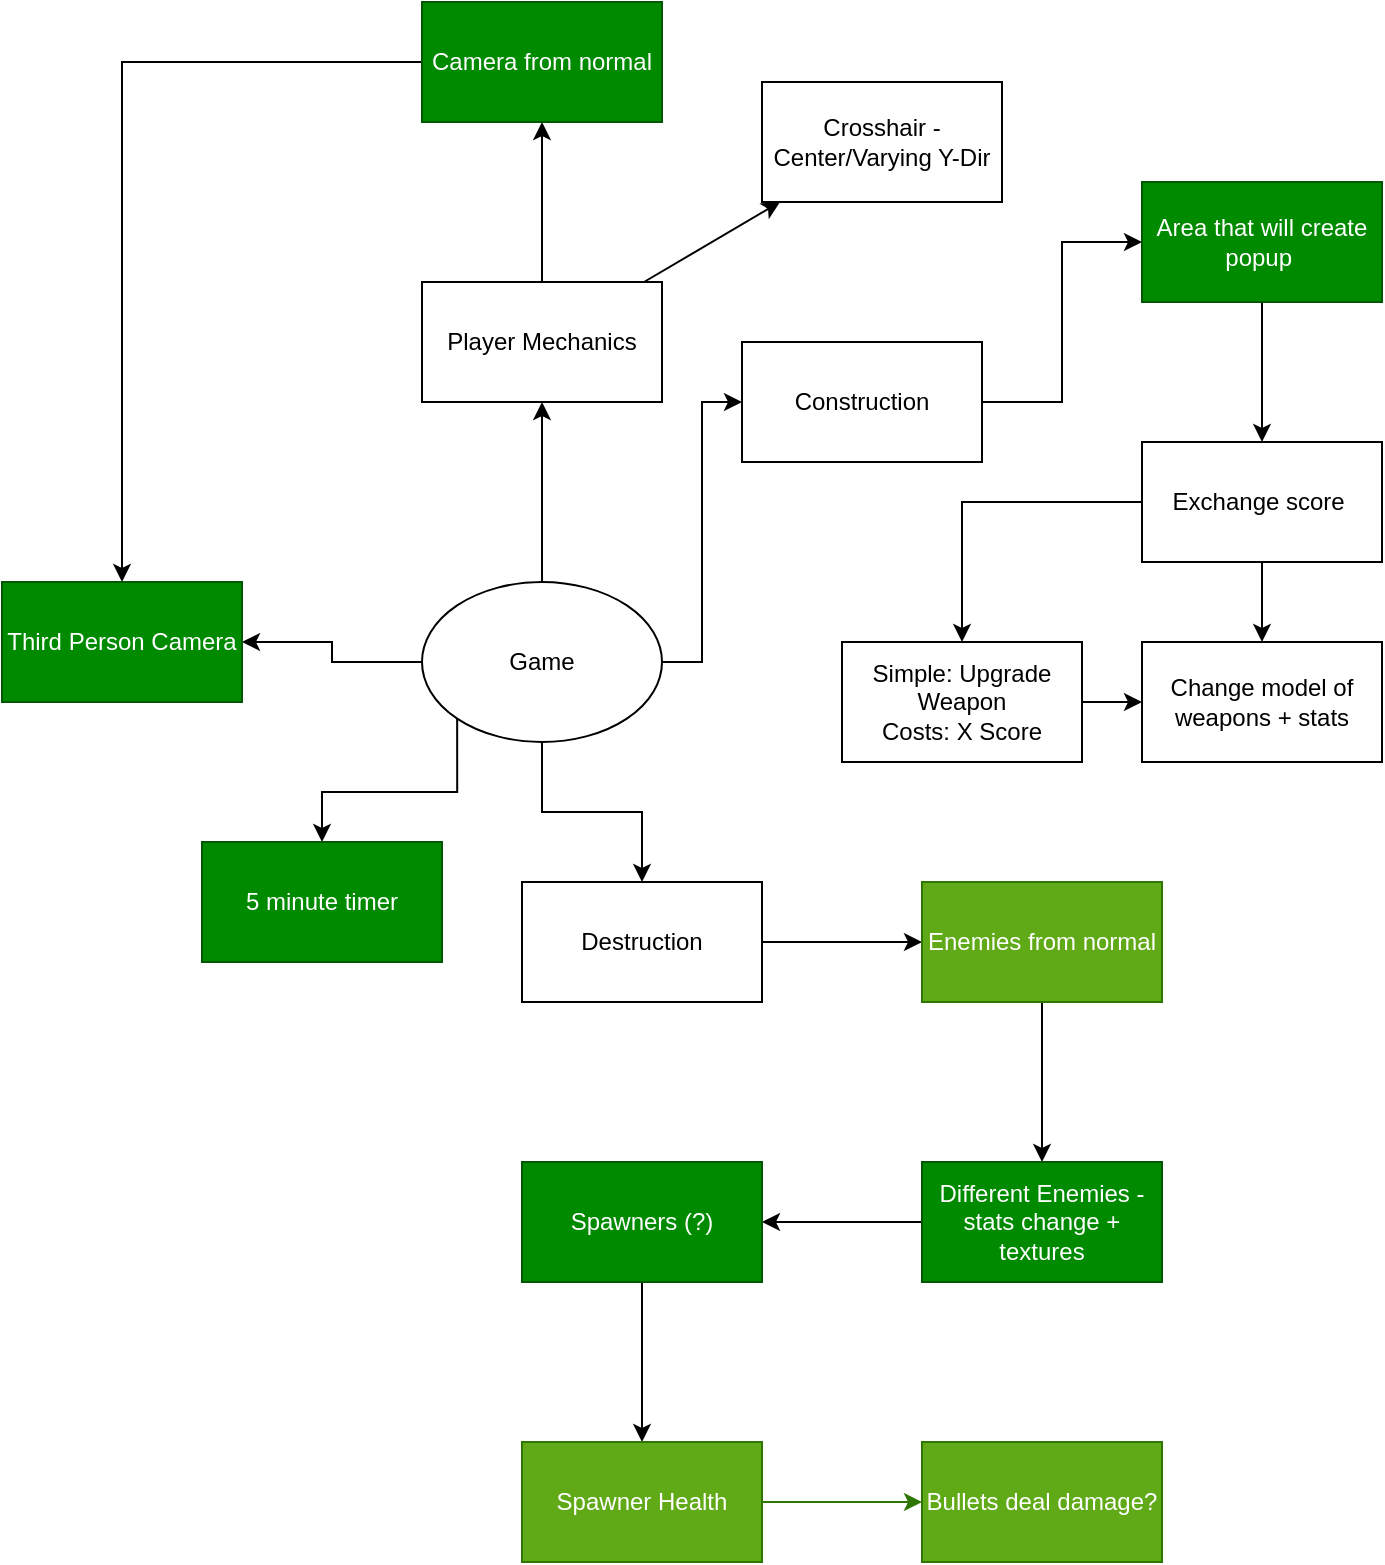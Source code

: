 <mxfile>
    <diagram id="kcmYx8jYG1bQjOmmWPQF" name="Page-1">
        <mxGraphModel dx="718" dy="649" grid="1" gridSize="10" guides="1" tooltips="1" connect="1" arrows="1" fold="1" page="1" pageScale="1" pageWidth="827" pageHeight="1169" math="0" shadow="0">
            <root>
                <mxCell id="0"/>
                <mxCell id="1" parent="0"/>
                <mxCell id="ULhdNvaB751RERzAlYHW-3" value="" style="edgeStyle=orthogonalEdgeStyle;rounded=0;orthogonalLoop=1;jettySize=auto;html=1;" parent="1" source="ULhdNvaB751RERzAlYHW-1" target="ULhdNvaB751RERzAlYHW-2" edge="1">
                    <mxGeometry relative="1" as="geometry"/>
                </mxCell>
                <mxCell id="ULhdNvaB751RERzAlYHW-8" style="edgeStyle=orthogonalEdgeStyle;rounded=0;orthogonalLoop=1;jettySize=auto;html=1;entryX=0;entryY=0.5;entryDx=0;entryDy=0;" parent="1" source="ULhdNvaB751RERzAlYHW-1" target="ULhdNvaB751RERzAlYHW-7" edge="1">
                    <mxGeometry relative="1" as="geometry"/>
                </mxCell>
                <mxCell id="ULhdNvaB751RERzAlYHW-12" style="edgeStyle=orthogonalEdgeStyle;rounded=0;orthogonalLoop=1;jettySize=auto;html=1;entryX=0.5;entryY=0;entryDx=0;entryDy=0;" parent="1" source="ULhdNvaB751RERzAlYHW-1" target="ULhdNvaB751RERzAlYHW-11" edge="1">
                    <mxGeometry relative="1" as="geometry"/>
                </mxCell>
                <mxCell id="ULhdNvaB751RERzAlYHW-20" style="edgeStyle=orthogonalEdgeStyle;rounded=0;orthogonalLoop=1;jettySize=auto;html=1;" parent="1" source="ULhdNvaB751RERzAlYHW-1" target="ULhdNvaB751RERzAlYHW-19" edge="1">
                    <mxGeometry relative="1" as="geometry"/>
                </mxCell>
                <mxCell id="4uJZ2FgU7lcf-rftahWC-5" style="edgeStyle=orthogonalEdgeStyle;rounded=0;orthogonalLoop=1;jettySize=auto;html=1;exitX=0;exitY=1;exitDx=0;exitDy=0;entryX=0.5;entryY=0;entryDx=0;entryDy=0;" parent="1" source="ULhdNvaB751RERzAlYHW-1" target="4uJZ2FgU7lcf-rftahWC-6" edge="1">
                    <mxGeometry relative="1" as="geometry">
                        <mxPoint x="320" y="400" as="targetPoint"/>
                    </mxGeometry>
                </mxCell>
                <mxCell id="ULhdNvaB751RERzAlYHW-1" value="Game" style="ellipse;whiteSpace=wrap;html=1;" parent="1" vertex="1">
                    <mxGeometry x="340" y="290" width="120" height="80" as="geometry"/>
                </mxCell>
                <mxCell id="ULhdNvaB751RERzAlYHW-5" value="" style="edgeStyle=orthogonalEdgeStyle;rounded=0;orthogonalLoop=1;jettySize=auto;html=1;" parent="1" source="ULhdNvaB751RERzAlYHW-2" target="ULhdNvaB751RERzAlYHW-4" edge="1">
                    <mxGeometry relative="1" as="geometry"/>
                </mxCell>
                <mxCell id="3" value="" style="edgeStyle=none;html=1;" edge="1" parent="1" source="ULhdNvaB751RERzAlYHW-2" target="2">
                    <mxGeometry relative="1" as="geometry"/>
                </mxCell>
                <mxCell id="ULhdNvaB751RERzAlYHW-2" value="Player Mechanics" style="whiteSpace=wrap;html=1;" parent="1" vertex="1">
                    <mxGeometry x="340" y="140" width="120" height="60" as="geometry"/>
                </mxCell>
                <mxCell id="ULhdNvaB751RERzAlYHW-21" style="edgeStyle=orthogonalEdgeStyle;rounded=0;orthogonalLoop=1;jettySize=auto;html=1;entryX=0.5;entryY=0;entryDx=0;entryDy=0;" parent="1" source="ULhdNvaB751RERzAlYHW-4" target="ULhdNvaB751RERzAlYHW-19" edge="1">
                    <mxGeometry relative="1" as="geometry"/>
                </mxCell>
                <mxCell id="ULhdNvaB751RERzAlYHW-4" value="Camera from normal" style="whiteSpace=wrap;html=1;fillColor=#008a00;strokeColor=#005700;fontColor=#ffffff;" parent="1" vertex="1">
                    <mxGeometry x="340" width="120" height="60" as="geometry"/>
                </mxCell>
                <mxCell id="us8nBm6nISJTEuSbVuPx-1" style="edgeStyle=orthogonalEdgeStyle;rounded=0;orthogonalLoop=1;jettySize=auto;html=1;entryX=0;entryY=0.5;entryDx=0;entryDy=0;" parent="1" source="ULhdNvaB751RERzAlYHW-7" target="ULhdNvaB751RERzAlYHW-17" edge="1">
                    <mxGeometry relative="1" as="geometry"/>
                </mxCell>
                <mxCell id="ULhdNvaB751RERzAlYHW-7" value="Construction" style="whiteSpace=wrap;html=1;" parent="1" vertex="1">
                    <mxGeometry x="500" y="170" width="120" height="60" as="geometry"/>
                </mxCell>
                <mxCell id="ULhdNvaB751RERzAlYHW-9" value="Change model of weapons + stats" style="whiteSpace=wrap;html=1;" parent="1" vertex="1">
                    <mxGeometry x="700" y="320" width="120" height="60" as="geometry"/>
                </mxCell>
                <mxCell id="ULhdNvaB751RERzAlYHW-14" value="" style="edgeStyle=orthogonalEdgeStyle;rounded=0;orthogonalLoop=1;jettySize=auto;html=1;" parent="1" source="ULhdNvaB751RERzAlYHW-11" target="ULhdNvaB751RERzAlYHW-13" edge="1">
                    <mxGeometry relative="1" as="geometry"/>
                </mxCell>
                <mxCell id="ULhdNvaB751RERzAlYHW-11" value="Destruction" style="whiteSpace=wrap;html=1;" parent="1" vertex="1">
                    <mxGeometry x="390" y="440" width="120" height="60" as="geometry"/>
                </mxCell>
                <mxCell id="4uJZ2FgU7lcf-rftahWC-2" value="" style="edgeStyle=orthogonalEdgeStyle;rounded=0;orthogonalLoop=1;jettySize=auto;html=1;" parent="1" source="ULhdNvaB751RERzAlYHW-13" target="4uJZ2FgU7lcf-rftahWC-1" edge="1">
                    <mxGeometry relative="1" as="geometry"/>
                </mxCell>
                <mxCell id="ULhdNvaB751RERzAlYHW-13" value="Enemies from normal" style="whiteSpace=wrap;html=1;fillColor=#60a917;strokeColor=#2D7600;fontColor=#ffffff;" parent="1" vertex="1">
                    <mxGeometry x="590" y="440" width="120" height="60" as="geometry"/>
                </mxCell>
                <mxCell id="us8nBm6nISJTEuSbVuPx-4" value="" style="edgeStyle=orthogonalEdgeStyle;rounded=0;orthogonalLoop=1;jettySize=auto;html=1;" parent="1" source="ULhdNvaB751RERzAlYHW-15" target="ULhdNvaB751RERzAlYHW-9" edge="1">
                    <mxGeometry relative="1" as="geometry"/>
                </mxCell>
                <mxCell id="us8nBm6nISJTEuSbVuPx-6" value="" style="edgeStyle=orthogonalEdgeStyle;rounded=0;orthogonalLoop=1;jettySize=auto;html=1;" parent="1" source="ULhdNvaB751RERzAlYHW-15" target="us8nBm6nISJTEuSbVuPx-5" edge="1">
                    <mxGeometry relative="1" as="geometry"/>
                </mxCell>
                <mxCell id="ULhdNvaB751RERzAlYHW-15" value="Exchange score&amp;nbsp;" style="whiteSpace=wrap;html=1;" parent="1" vertex="1">
                    <mxGeometry x="700" y="220" width="120" height="60" as="geometry"/>
                </mxCell>
                <mxCell id="us8nBm6nISJTEuSbVuPx-2" style="edgeStyle=orthogonalEdgeStyle;rounded=0;orthogonalLoop=1;jettySize=auto;html=1;entryX=0.5;entryY=0;entryDx=0;entryDy=0;" parent="1" source="ULhdNvaB751RERzAlYHW-17" target="ULhdNvaB751RERzAlYHW-15" edge="1">
                    <mxGeometry relative="1" as="geometry"/>
                </mxCell>
                <mxCell id="ULhdNvaB751RERzAlYHW-17" value="Area that will create popup&amp;nbsp;" style="whiteSpace=wrap;html=1;fillColor=#008a00;strokeColor=#005700;fontColor=#ffffff;" parent="1" vertex="1">
                    <mxGeometry x="700" y="90" width="120" height="60" as="geometry"/>
                </mxCell>
                <mxCell id="ULhdNvaB751RERzAlYHW-19" value="Third Person Camera" style="whiteSpace=wrap;html=1;fillColor=#008a00;strokeColor=#005700;fontColor=#ffffff;" parent="1" vertex="1">
                    <mxGeometry x="130" y="290" width="120" height="60" as="geometry"/>
                </mxCell>
                <mxCell id="4uJZ2FgU7lcf-rftahWC-4" value="" style="edgeStyle=orthogonalEdgeStyle;rounded=0;orthogonalLoop=1;jettySize=auto;html=1;" parent="1" source="4uJZ2FgU7lcf-rftahWC-1" target="4uJZ2FgU7lcf-rftahWC-3" edge="1">
                    <mxGeometry relative="1" as="geometry"/>
                </mxCell>
                <mxCell id="4uJZ2FgU7lcf-rftahWC-1" value="Different Enemies - stats change + textures" style="whiteSpace=wrap;html=1;fillColor=#008a00;strokeColor=#005700;fontColor=#ffffff;" parent="1" vertex="1">
                    <mxGeometry x="590" y="580" width="120" height="60" as="geometry"/>
                </mxCell>
                <mxCell id="e74grRh_xHbZjY2ylueN-2" value="" style="edgeStyle=orthogonalEdgeStyle;rounded=0;orthogonalLoop=1;jettySize=auto;html=1;" parent="1" source="4uJZ2FgU7lcf-rftahWC-3" target="e74grRh_xHbZjY2ylueN-1" edge="1">
                    <mxGeometry relative="1" as="geometry"/>
                </mxCell>
                <mxCell id="4uJZ2FgU7lcf-rftahWC-3" value="Spawners (?)" style="whiteSpace=wrap;html=1;fillColor=#008a00;strokeColor=#005700;fontColor=#ffffff;" parent="1" vertex="1">
                    <mxGeometry x="390" y="580" width="120" height="60" as="geometry"/>
                </mxCell>
                <mxCell id="4uJZ2FgU7lcf-rftahWC-6" value="5 minute timer" style="rounded=0;whiteSpace=wrap;html=1;fillColor=#008a00;strokeColor=#005700;fontColor=#ffffff;" parent="1" vertex="1">
                    <mxGeometry x="230" y="420" width="120" height="60" as="geometry"/>
                </mxCell>
                <mxCell id="e74grRh_xHbZjY2ylueN-4" value="" style="edgeStyle=orthogonalEdgeStyle;rounded=0;orthogonalLoop=1;jettySize=auto;html=1;fillColor=#60a917;strokeColor=#2D7600;" parent="1" source="e74grRh_xHbZjY2ylueN-1" target="e74grRh_xHbZjY2ylueN-3" edge="1">
                    <mxGeometry relative="1" as="geometry"/>
                </mxCell>
                <mxCell id="e74grRh_xHbZjY2ylueN-1" value="Spawner Health" style="whiteSpace=wrap;html=1;fillColor=#60a917;strokeColor=#2D7600;fontColor=#ffffff;" parent="1" vertex="1">
                    <mxGeometry x="390" y="720" width="120" height="60" as="geometry"/>
                </mxCell>
                <mxCell id="e74grRh_xHbZjY2ylueN-3" value="Bullets deal damage?" style="whiteSpace=wrap;html=1;fillColor=#60a917;strokeColor=#2D7600;fontColor=#ffffff;" parent="1" vertex="1">
                    <mxGeometry x="590" y="720" width="120" height="60" as="geometry"/>
                </mxCell>
                <mxCell id="us8nBm6nISJTEuSbVuPx-7" value="" style="edgeStyle=orthogonalEdgeStyle;rounded=0;orthogonalLoop=1;jettySize=auto;html=1;" parent="1" source="us8nBm6nISJTEuSbVuPx-5" target="ULhdNvaB751RERzAlYHW-9" edge="1">
                    <mxGeometry relative="1" as="geometry"/>
                </mxCell>
                <mxCell id="us8nBm6nISJTEuSbVuPx-5" value="Simple: Upgrade Weapon&lt;br&gt;Costs: X Score" style="whiteSpace=wrap;html=1;" parent="1" vertex="1">
                    <mxGeometry x="550" y="320" width="120" height="60" as="geometry"/>
                </mxCell>
                <mxCell id="2" value="Crosshair - Center/Varying Y-Dir" style="whiteSpace=wrap;html=1;" vertex="1" parent="1">
                    <mxGeometry x="510" y="40" width="120" height="60" as="geometry"/>
                </mxCell>
            </root>
        </mxGraphModel>
    </diagram>
</mxfile>
